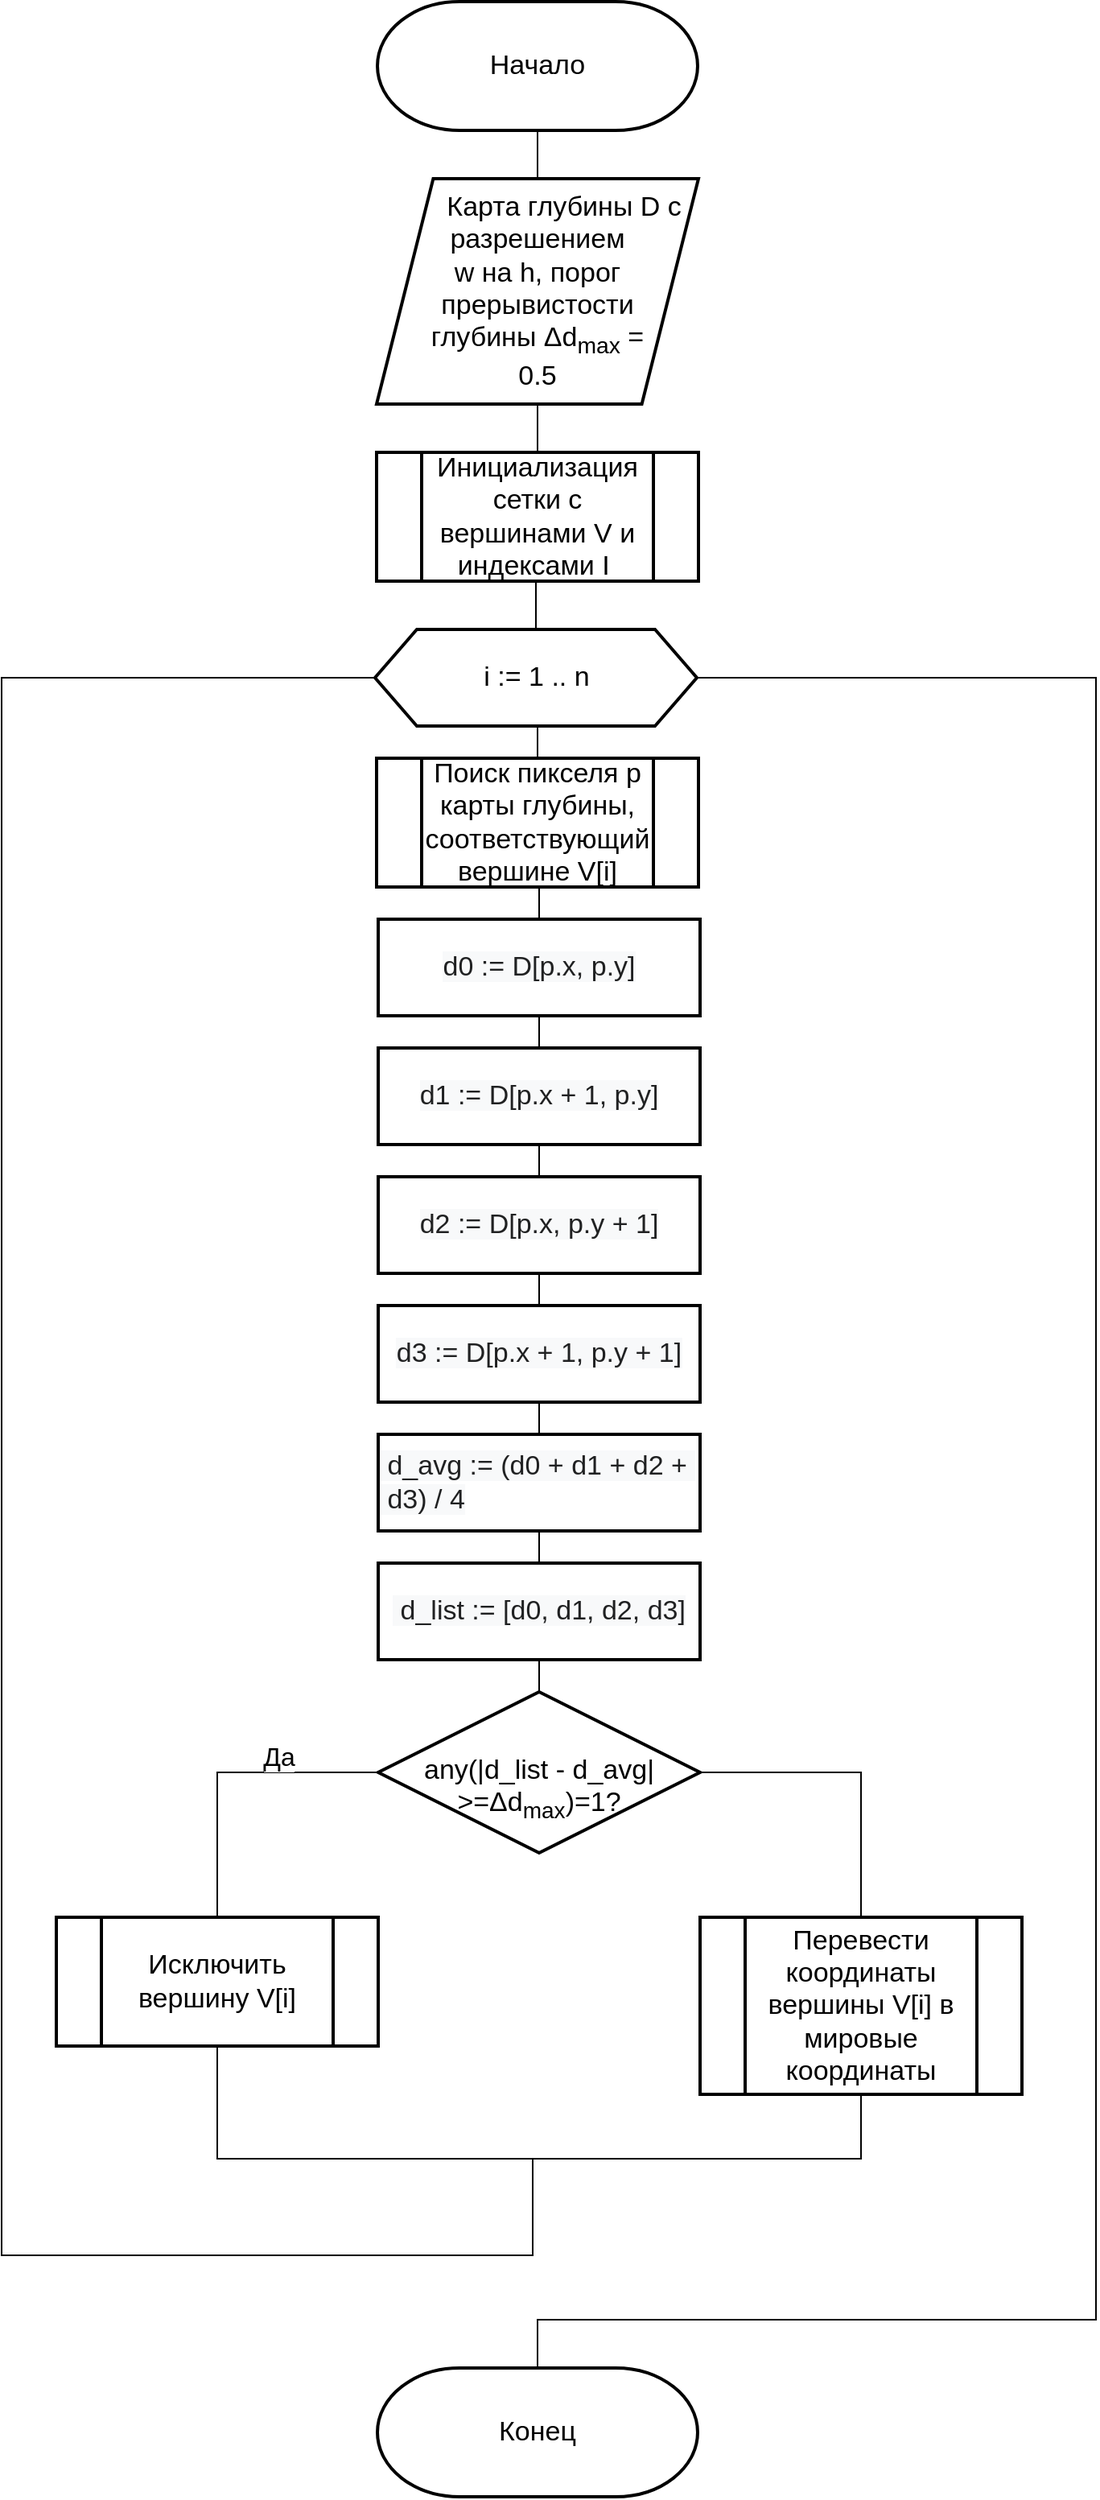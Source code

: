 <mxfile version="21.1.2" type="device">
  <diagram name="Страница 1" id="vSN0zOsbVQ_ziBr6iRNW">
    <mxGraphModel dx="2415" dy="1398" grid="1" gridSize="10" guides="1" tooltips="1" connect="1" arrows="1" fold="1" page="1" pageScale="1" pageWidth="827" pageHeight="1169" math="0" shadow="0">
      <root>
        <mxCell id="0" />
        <mxCell id="1" parent="0" />
        <mxCell id="NfnfCwqI7M4uG_9BYdU6-4" style="edgeStyle=orthogonalEdgeStyle;rounded=0;orthogonalLoop=1;jettySize=auto;html=1;exitX=0.5;exitY=1;exitDx=0;exitDy=0;exitPerimeter=0;entryX=0.5;entryY=0;entryDx=0;entryDy=0;endArrow=none;endFill=0;" parent="1" source="NfnfCwqI7M4uG_9BYdU6-1" target="NfnfCwqI7M4uG_9BYdU6-3" edge="1">
          <mxGeometry relative="1" as="geometry" />
        </mxCell>
        <mxCell id="NfnfCwqI7M4uG_9BYdU6-1" value="Начало" style="strokeWidth=2;html=1;shape=stencil(xVVNb4MwDP01HJmAaFV7nFh37GWTdnapC1FDgpysH/9+gYBaSukgl0kc8DO85+fYSsBSXUCFQRJJKDFg70GSfCGVXIJRZAObKRy8iFx4cuFq6ULQFWbGYUcgDluBLqMNqQOe+M60DFwWSNzUWbYOojf7Tf2wNFNSWhKupO5lbvKWDLi0/0ZnRxa9vDqZSxu7qLIKJRqkHno1t3FAkHx4K8XTlD49lPqOOt2/lL7nK8V+Smuf7sX3YvHEDm48jD2QW64mHpiXXMc+351XMwdyk92NyLHUImMLyNItZIec1I/cPSyygnq5B4kuXaojXqtnd/P9zH/HILi8YVgs5zMAZfaFWobuH7r0azqHcOY6JGWgbkOPXwDlGFqecC8g76X0CbG6gduzf1zuwsPxXc+mUfyjZZ8zzoTS+GQTLD6YswYdGU6W7hXhk6ndcyHc7TS2EAOCBnV3ZQP8Ag==);whiteSpace=wrap;fontSize=17;" parent="1" vertex="1">
          <mxGeometry x="288" y="10" width="250" height="80" as="geometry" />
        </mxCell>
        <mxCell id="ST-hCxSPFe-SYE2UlP30-2" style="edgeStyle=orthogonalEdgeStyle;rounded=0;orthogonalLoop=1;jettySize=auto;html=1;exitX=0.5;exitY=1;exitDx=0;exitDy=0;entryX=0.5;entryY=0;entryDx=0;entryDy=0;endArrow=none;endFill=0;" edge="1" parent="1" source="NfnfCwqI7M4uG_9BYdU6-3" target="ST-hCxSPFe-SYE2UlP30-1">
          <mxGeometry relative="1" as="geometry" />
        </mxCell>
        <mxCell id="NfnfCwqI7M4uG_9BYdU6-3" value="&amp;nbsp; &amp;nbsp; &amp;nbsp; &amp;nbsp;Карта глубины D с разрешением &lt;br&gt;w на&amp;nbsp;h, порог &lt;br&gt;прерывистости &lt;br&gt;глубины Δd&lt;sub&gt;max&lt;/sub&gt; = &lt;br&gt;0.5" style="shape=parallelogram;html=1;strokeWidth=2;perimeter=parallelogramPerimeter;whiteSpace=wrap;rounded=0;arcSize=12;size=0.176;fontSize=17;" parent="1" vertex="1">
          <mxGeometry x="313" y="120" width="200" height="140" as="geometry" />
        </mxCell>
        <mxCell id="A0MCLNn6qekpqNKE2fol-7" style="edgeStyle=orthogonalEdgeStyle;rounded=0;orthogonalLoop=1;jettySize=auto;html=1;exitX=0.5;exitY=1;exitDx=0;exitDy=0;entryX=0.5;entryY=0;entryDx=0;entryDy=0;endArrow=none;endFill=0;" parent="1" source="ST-hCxSPFe-SYE2UlP30-1" target="A0MCLNn6qekpqNKE2fol-6" edge="1">
          <mxGeometry relative="1" as="geometry">
            <mxPoint x="412" y="370" as="sourcePoint" />
          </mxGeometry>
        </mxCell>
        <mxCell id="A0MCLNn6qekpqNKE2fol-23" style="edgeStyle=orthogonalEdgeStyle;rounded=0;orthogonalLoop=1;jettySize=auto;html=1;exitX=1;exitY=0.5;exitDx=0;exitDy=0;entryX=0.5;entryY=0;entryDx=0;entryDy=0;entryPerimeter=0;endArrow=none;endFill=0;" parent="1" source="A0MCLNn6qekpqNKE2fol-6" target="A0MCLNn6qekpqNKE2fol-22" edge="1">
          <mxGeometry relative="1" as="geometry">
            <Array as="points">
              <mxPoint x="760" y="430" />
              <mxPoint x="760" y="1450" />
              <mxPoint x="413" y="1450" />
            </Array>
          </mxGeometry>
        </mxCell>
        <mxCell id="ST-hCxSPFe-SYE2UlP30-4" style="edgeStyle=orthogonalEdgeStyle;rounded=0;orthogonalLoop=1;jettySize=auto;html=1;exitX=0.5;exitY=1;exitDx=0;exitDy=0;entryX=0.5;entryY=0;entryDx=0;entryDy=0;endArrow=none;endFill=0;" edge="1" parent="1" source="A0MCLNn6qekpqNKE2fol-6" target="ST-hCxSPFe-SYE2UlP30-3">
          <mxGeometry relative="1" as="geometry" />
        </mxCell>
        <mxCell id="A0MCLNn6qekpqNKE2fol-6" value="i := 1 .. n" style="verticalLabelPosition=middle;verticalAlign=middle;html=1;shape=hexagon;perimeter=hexagonPerimeter2;arcSize=6;size=0.13;labelPosition=center;align=center;strokeWidth=2;fontSize=17;" parent="1" vertex="1">
          <mxGeometry x="312" y="400" width="200" height="60" as="geometry" />
        </mxCell>
        <mxCell id="ST-hCxSPFe-SYE2UlP30-10" style="edgeStyle=orthogonalEdgeStyle;rounded=0;orthogonalLoop=1;jettySize=auto;html=1;exitX=0.5;exitY=1;exitDx=0;exitDy=0;endArrow=none;endFill=0;" edge="1" parent="1" source="A0MCLNn6qekpqNKE2fol-8" target="ST-hCxSPFe-SYE2UlP30-7">
          <mxGeometry relative="1" as="geometry" />
        </mxCell>
        <mxCell id="A0MCLNn6qekpqNKE2fol-8" value="&lt;div style=&quot;text-align: left;&quot;&gt;&lt;font face=&quot;sans-serif&quot; color=&quot;#202122&quot;&gt;&lt;span style=&quot;background-color: rgb(248, 249, 250);&quot;&gt;d0 := D[p.x, p.y]&lt;/span&gt;&lt;/font&gt;&lt;/div&gt;" style="rounded=0;whiteSpace=wrap;html=1;absoluteArcSize=1;arcSize=14;strokeWidth=2;fontSize=17;fontStyle=0" parent="1" vertex="1">
          <mxGeometry x="314" y="580" width="200" height="60" as="geometry" />
        </mxCell>
        <mxCell id="A0MCLNn6qekpqNKE2fol-22" value="Конец" style="strokeWidth=2;html=1;shape=stencil(xVVNb4MwDP01HJmAaFV7nFh37GWTdnapC1FDgpysH/9+gYBaSukgl0kc8DO85+fYSsBSXUCFQRJJKDFg70GSfCGVXIJRZAObKRy8iFx4cuFq6ULQFWbGYUcgDluBLqMNqQOe+M60DFwWSNzUWbYOojf7Tf2wNFNSWhKupO5lbvKWDLi0/0ZnRxa9vDqZSxu7qLIKJRqkHno1t3FAkHx4K8XTlD49lPqOOt2/lL7nK8V+Smuf7sX3YvHEDm48jD2QW64mHpiXXMc+351XMwdyk92NyLHUImMLyNItZIec1I/cPSyygnq5B4kuXaojXqtnd/P9zH/HILi8YVgs5zMAZfaFWobuH7r0azqHcOY6JGWgbkOPXwDlGFqecC8g76X0CbG6gduzf1zuwsPxXc+mUfyjZZ8zzoTS+GQTLD6YswYdGU6W7hXhk6ndcyHc7TS2EAOCBnV3ZQP8Ag==);whiteSpace=wrap;fontSize=17;" parent="1" vertex="1">
          <mxGeometry x="288" y="1480" width="250" height="80" as="geometry" />
        </mxCell>
        <mxCell id="ST-hCxSPFe-SYE2UlP30-1" value="Инициализация сетки с вершинами V и индексами I&amp;nbsp;" style="verticalLabelPosition=middle;verticalAlign=middle;html=1;shape=process;whiteSpace=wrap;rounded=0;size=0.14;arcSize=6;strokeWidth=2;labelPosition=center;align=center;fontSize=17;" vertex="1" parent="1">
          <mxGeometry x="313" y="290" width="200" height="80" as="geometry" />
        </mxCell>
        <mxCell id="ST-hCxSPFe-SYE2UlP30-6" style="edgeStyle=orthogonalEdgeStyle;rounded=0;orthogonalLoop=1;jettySize=auto;html=1;exitX=0.5;exitY=1;exitDx=0;exitDy=0;entryX=0.5;entryY=0;entryDx=0;entryDy=0;endArrow=none;endFill=0;" edge="1" parent="1" source="ST-hCxSPFe-SYE2UlP30-3" target="A0MCLNn6qekpqNKE2fol-8">
          <mxGeometry relative="1" as="geometry" />
        </mxCell>
        <mxCell id="ST-hCxSPFe-SYE2UlP30-3" value="Поиск пикселя p карты глубины, соответствующий вершине V[i]" style="verticalLabelPosition=middle;verticalAlign=middle;html=1;shape=process;whiteSpace=wrap;rounded=0;size=0.14;arcSize=6;strokeWidth=2;labelPosition=center;align=center;fontSize=17;" vertex="1" parent="1">
          <mxGeometry x="313" y="480" width="200" height="80" as="geometry" />
        </mxCell>
        <mxCell id="ST-hCxSPFe-SYE2UlP30-11" style="edgeStyle=orthogonalEdgeStyle;rounded=0;orthogonalLoop=1;jettySize=auto;html=1;exitX=0.5;exitY=1;exitDx=0;exitDy=0;entryX=0.5;entryY=0;entryDx=0;entryDy=0;endArrow=none;endFill=0;" edge="1" parent="1" source="ST-hCxSPFe-SYE2UlP30-7" target="ST-hCxSPFe-SYE2UlP30-8">
          <mxGeometry relative="1" as="geometry" />
        </mxCell>
        <mxCell id="ST-hCxSPFe-SYE2UlP30-7" value="&lt;div style=&quot;text-align: left;&quot;&gt;&lt;font face=&quot;sans-serif&quot; color=&quot;#202122&quot;&gt;&lt;span style=&quot;background-color: rgb(248, 249, 250);&quot;&gt;d1 := D[p.x + 1, p.y]&lt;/span&gt;&lt;/font&gt;&lt;/div&gt;" style="rounded=0;whiteSpace=wrap;html=1;absoluteArcSize=1;arcSize=14;strokeWidth=2;fontSize=17;fontStyle=0" vertex="1" parent="1">
          <mxGeometry x="314" y="660" width="200" height="60" as="geometry" />
        </mxCell>
        <mxCell id="ST-hCxSPFe-SYE2UlP30-12" style="edgeStyle=orthogonalEdgeStyle;rounded=0;orthogonalLoop=1;jettySize=auto;html=1;exitX=0.5;exitY=1;exitDx=0;exitDy=0;entryX=0.5;entryY=0;entryDx=0;entryDy=0;endArrow=none;endFill=0;" edge="1" parent="1" source="ST-hCxSPFe-SYE2UlP30-8" target="ST-hCxSPFe-SYE2UlP30-9">
          <mxGeometry relative="1" as="geometry" />
        </mxCell>
        <mxCell id="ST-hCxSPFe-SYE2UlP30-8" value="&lt;div style=&quot;text-align: left;&quot;&gt;&lt;font face=&quot;sans-serif&quot; color=&quot;#202122&quot;&gt;&lt;span style=&quot;background-color: rgb(248, 249, 250);&quot;&gt;d2 := D[p.x, p.y + 1]&lt;/span&gt;&lt;/font&gt;&lt;/div&gt;" style="rounded=0;whiteSpace=wrap;html=1;absoluteArcSize=1;arcSize=14;strokeWidth=2;fontSize=17;fontStyle=0" vertex="1" parent="1">
          <mxGeometry x="314" y="740" width="200" height="60" as="geometry" />
        </mxCell>
        <mxCell id="ST-hCxSPFe-SYE2UlP30-14" style="edgeStyle=orthogonalEdgeStyle;rounded=0;orthogonalLoop=1;jettySize=auto;html=1;exitX=0.5;exitY=1;exitDx=0;exitDy=0;entryX=0.5;entryY=0;entryDx=0;entryDy=0;endArrow=none;endFill=0;" edge="1" parent="1" source="ST-hCxSPFe-SYE2UlP30-9" target="ST-hCxSPFe-SYE2UlP30-13">
          <mxGeometry relative="1" as="geometry" />
        </mxCell>
        <mxCell id="ST-hCxSPFe-SYE2UlP30-9" value="&lt;div style=&quot;text-align: left;&quot;&gt;&lt;font face=&quot;sans-serif&quot; color=&quot;#202122&quot;&gt;&lt;span style=&quot;background-color: rgb(248, 249, 250);&quot;&gt;d3 := D[p.x + 1, p.y + 1]&lt;/span&gt;&lt;/font&gt;&lt;/div&gt;" style="rounded=0;whiteSpace=wrap;html=1;absoluteArcSize=1;arcSize=14;strokeWidth=2;fontSize=17;fontStyle=0" vertex="1" parent="1">
          <mxGeometry x="314" y="820" width="200" height="60" as="geometry" />
        </mxCell>
        <mxCell id="ST-hCxSPFe-SYE2UlP30-16" style="edgeStyle=orthogonalEdgeStyle;rounded=0;orthogonalLoop=1;jettySize=auto;html=1;exitX=0.5;exitY=1;exitDx=0;exitDy=0;entryX=0.5;entryY=0;entryDx=0;entryDy=0;endArrow=none;endFill=0;" edge="1" parent="1" source="ST-hCxSPFe-SYE2UlP30-13" target="ST-hCxSPFe-SYE2UlP30-15">
          <mxGeometry relative="1" as="geometry" />
        </mxCell>
        <mxCell id="ST-hCxSPFe-SYE2UlP30-13" value="&lt;div style=&quot;text-align: left;&quot;&gt;&lt;font face=&quot;sans-serif&quot; color=&quot;#202122&quot;&gt;&lt;span style=&quot;background-color: rgb(248, 249, 250);&quot;&gt;&amp;nbsp;d_avg := (d0 + d1 + d2 +&amp;nbsp; &amp;nbsp;d3) / 4&lt;/span&gt;&lt;/font&gt;&lt;/div&gt;" style="rounded=0;whiteSpace=wrap;html=1;absoluteArcSize=1;arcSize=14;strokeWidth=2;fontSize=17;fontStyle=0" vertex="1" parent="1">
          <mxGeometry x="314" y="900" width="200" height="60" as="geometry" />
        </mxCell>
        <mxCell id="ST-hCxSPFe-SYE2UlP30-18" style="edgeStyle=orthogonalEdgeStyle;rounded=0;orthogonalLoop=1;jettySize=auto;html=1;exitX=0.5;exitY=1;exitDx=0;exitDy=0;entryX=0.5;entryY=0;entryDx=0;entryDy=0;entryPerimeter=0;endArrow=none;endFill=0;" edge="1" parent="1" source="ST-hCxSPFe-SYE2UlP30-15" target="ST-hCxSPFe-SYE2UlP30-17">
          <mxGeometry relative="1" as="geometry" />
        </mxCell>
        <mxCell id="ST-hCxSPFe-SYE2UlP30-15" value="&lt;div style=&quot;text-align: left;&quot;&gt;&lt;font face=&quot;sans-serif&quot; color=&quot;#202122&quot;&gt;&lt;span style=&quot;background-color: rgb(248, 249, 250);&quot;&gt;&amp;nbsp;d_list := [d0, d1, d2, d3]&lt;/span&gt;&lt;/font&gt;&lt;/div&gt;" style="rounded=0;whiteSpace=wrap;html=1;absoluteArcSize=1;arcSize=14;strokeWidth=2;fontSize=17;fontStyle=0" vertex="1" parent="1">
          <mxGeometry x="314" y="980" width="200" height="60" as="geometry" />
        </mxCell>
        <mxCell id="ST-hCxSPFe-SYE2UlP30-20" value="Да" style="edgeStyle=orthogonalEdgeStyle;rounded=0;orthogonalLoop=1;jettySize=auto;html=1;exitX=0;exitY=0.5;exitDx=0;exitDy=0;exitPerimeter=0;entryX=0.5;entryY=0;entryDx=0;entryDy=0;fontSize=16;endArrow=none;endFill=0;" edge="1" parent="1" source="ST-hCxSPFe-SYE2UlP30-17" target="ST-hCxSPFe-SYE2UlP30-19">
          <mxGeometry x="-0.342" y="-10" relative="1" as="geometry">
            <mxPoint as="offset" />
          </mxGeometry>
        </mxCell>
        <mxCell id="ST-hCxSPFe-SYE2UlP30-22" style="edgeStyle=orthogonalEdgeStyle;rounded=0;orthogonalLoop=1;jettySize=auto;html=1;exitX=1;exitY=0.5;exitDx=0;exitDy=0;exitPerimeter=0;entryX=0.5;entryY=0;entryDx=0;entryDy=0;endArrow=none;endFill=0;" edge="1" parent="1" source="ST-hCxSPFe-SYE2UlP30-17" target="ST-hCxSPFe-SYE2UlP30-21">
          <mxGeometry relative="1" as="geometry" />
        </mxCell>
        <mxCell id="ST-hCxSPFe-SYE2UlP30-17" value="&lt;br&gt;any(|d_list - d_avg| &amp;gt;=Δd&lt;sub style=&quot;border-color: var(--border-color);&quot;&gt;&lt;font style=&quot;font-size: 14px;&quot;&gt;max&lt;/font&gt;&lt;/sub&gt;)=1?" style="strokeWidth=2;html=1;shape=mxgraph.flowchart.decision;whiteSpace=wrap;fontSize=17;" vertex="1" parent="1">
          <mxGeometry x="314" y="1060" width="200" height="100" as="geometry" />
        </mxCell>
        <mxCell id="ST-hCxSPFe-SYE2UlP30-23" style="edgeStyle=orthogonalEdgeStyle;rounded=0;orthogonalLoop=1;jettySize=auto;html=1;exitX=0.5;exitY=1;exitDx=0;exitDy=0;entryX=0;entryY=0.5;entryDx=0;entryDy=0;endArrow=none;endFill=0;" edge="1" parent="1" source="ST-hCxSPFe-SYE2UlP30-19" target="A0MCLNn6qekpqNKE2fol-6">
          <mxGeometry relative="1" as="geometry">
            <Array as="points">
              <mxPoint x="214" y="1350" />
              <mxPoint x="410" y="1350" />
              <mxPoint x="410" y="1410" />
              <mxPoint x="80" y="1410" />
              <mxPoint x="80" y="430" />
            </Array>
          </mxGeometry>
        </mxCell>
        <mxCell id="ST-hCxSPFe-SYE2UlP30-19" value="Исключить вершину V[i]" style="verticalLabelPosition=middle;verticalAlign=middle;html=1;shape=process;whiteSpace=wrap;rounded=0;size=0.14;arcSize=6;strokeWidth=2;labelPosition=center;align=center;fontSize=17;" vertex="1" parent="1">
          <mxGeometry x="114" y="1200" width="200" height="80" as="geometry" />
        </mxCell>
        <mxCell id="ST-hCxSPFe-SYE2UlP30-21" value="Перевести координаты вершины V[i] в мировые координаты" style="verticalLabelPosition=middle;verticalAlign=middle;html=1;shape=process;whiteSpace=wrap;rounded=0;size=0.14;arcSize=6;strokeWidth=2;labelPosition=center;align=center;fontSize=17;" vertex="1" parent="1">
          <mxGeometry x="514" y="1200" width="200" height="110" as="geometry" />
        </mxCell>
        <mxCell id="ST-hCxSPFe-SYE2UlP30-25" style="edgeStyle=orthogonalEdgeStyle;rounded=0;orthogonalLoop=1;jettySize=auto;html=1;exitX=0.5;exitY=1;exitDx=0;exitDy=0;entryX=0;entryY=0.5;entryDx=0;entryDy=0;endArrow=none;endFill=0;" edge="1" parent="1" source="ST-hCxSPFe-SYE2UlP30-21" target="A0MCLNn6qekpqNKE2fol-6">
          <mxGeometry relative="1" as="geometry">
            <mxPoint x="614" y="1310" as="sourcePoint" />
            <mxPoint x="312" y="430" as="targetPoint" />
            <Array as="points">
              <mxPoint x="614" y="1350" />
              <mxPoint x="410" y="1350" />
              <mxPoint x="410" y="1410" />
              <mxPoint x="80" y="1410" />
              <mxPoint x="80" y="430" />
            </Array>
          </mxGeometry>
        </mxCell>
      </root>
    </mxGraphModel>
  </diagram>
</mxfile>
